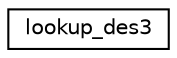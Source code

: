 digraph "Graphical Class Hierarchy"
{
 // INTERACTIVE_SVG=YES
 // LATEX_PDF_SIZE
  edge [fontname="Helvetica",fontsize="10",labelfontname="Helvetica",labelfontsize="10"];
  node [fontname="Helvetica",fontsize="10",shape=record];
  rankdir="LR";
  Node0 [label="lookup_des3",height=0.2,width=0.4,color="black", fillcolor="white", style="filled",URL="$interfacesat__vapor__pres__mod_1_1lookup__des3.html",tooltip=" "];
}
